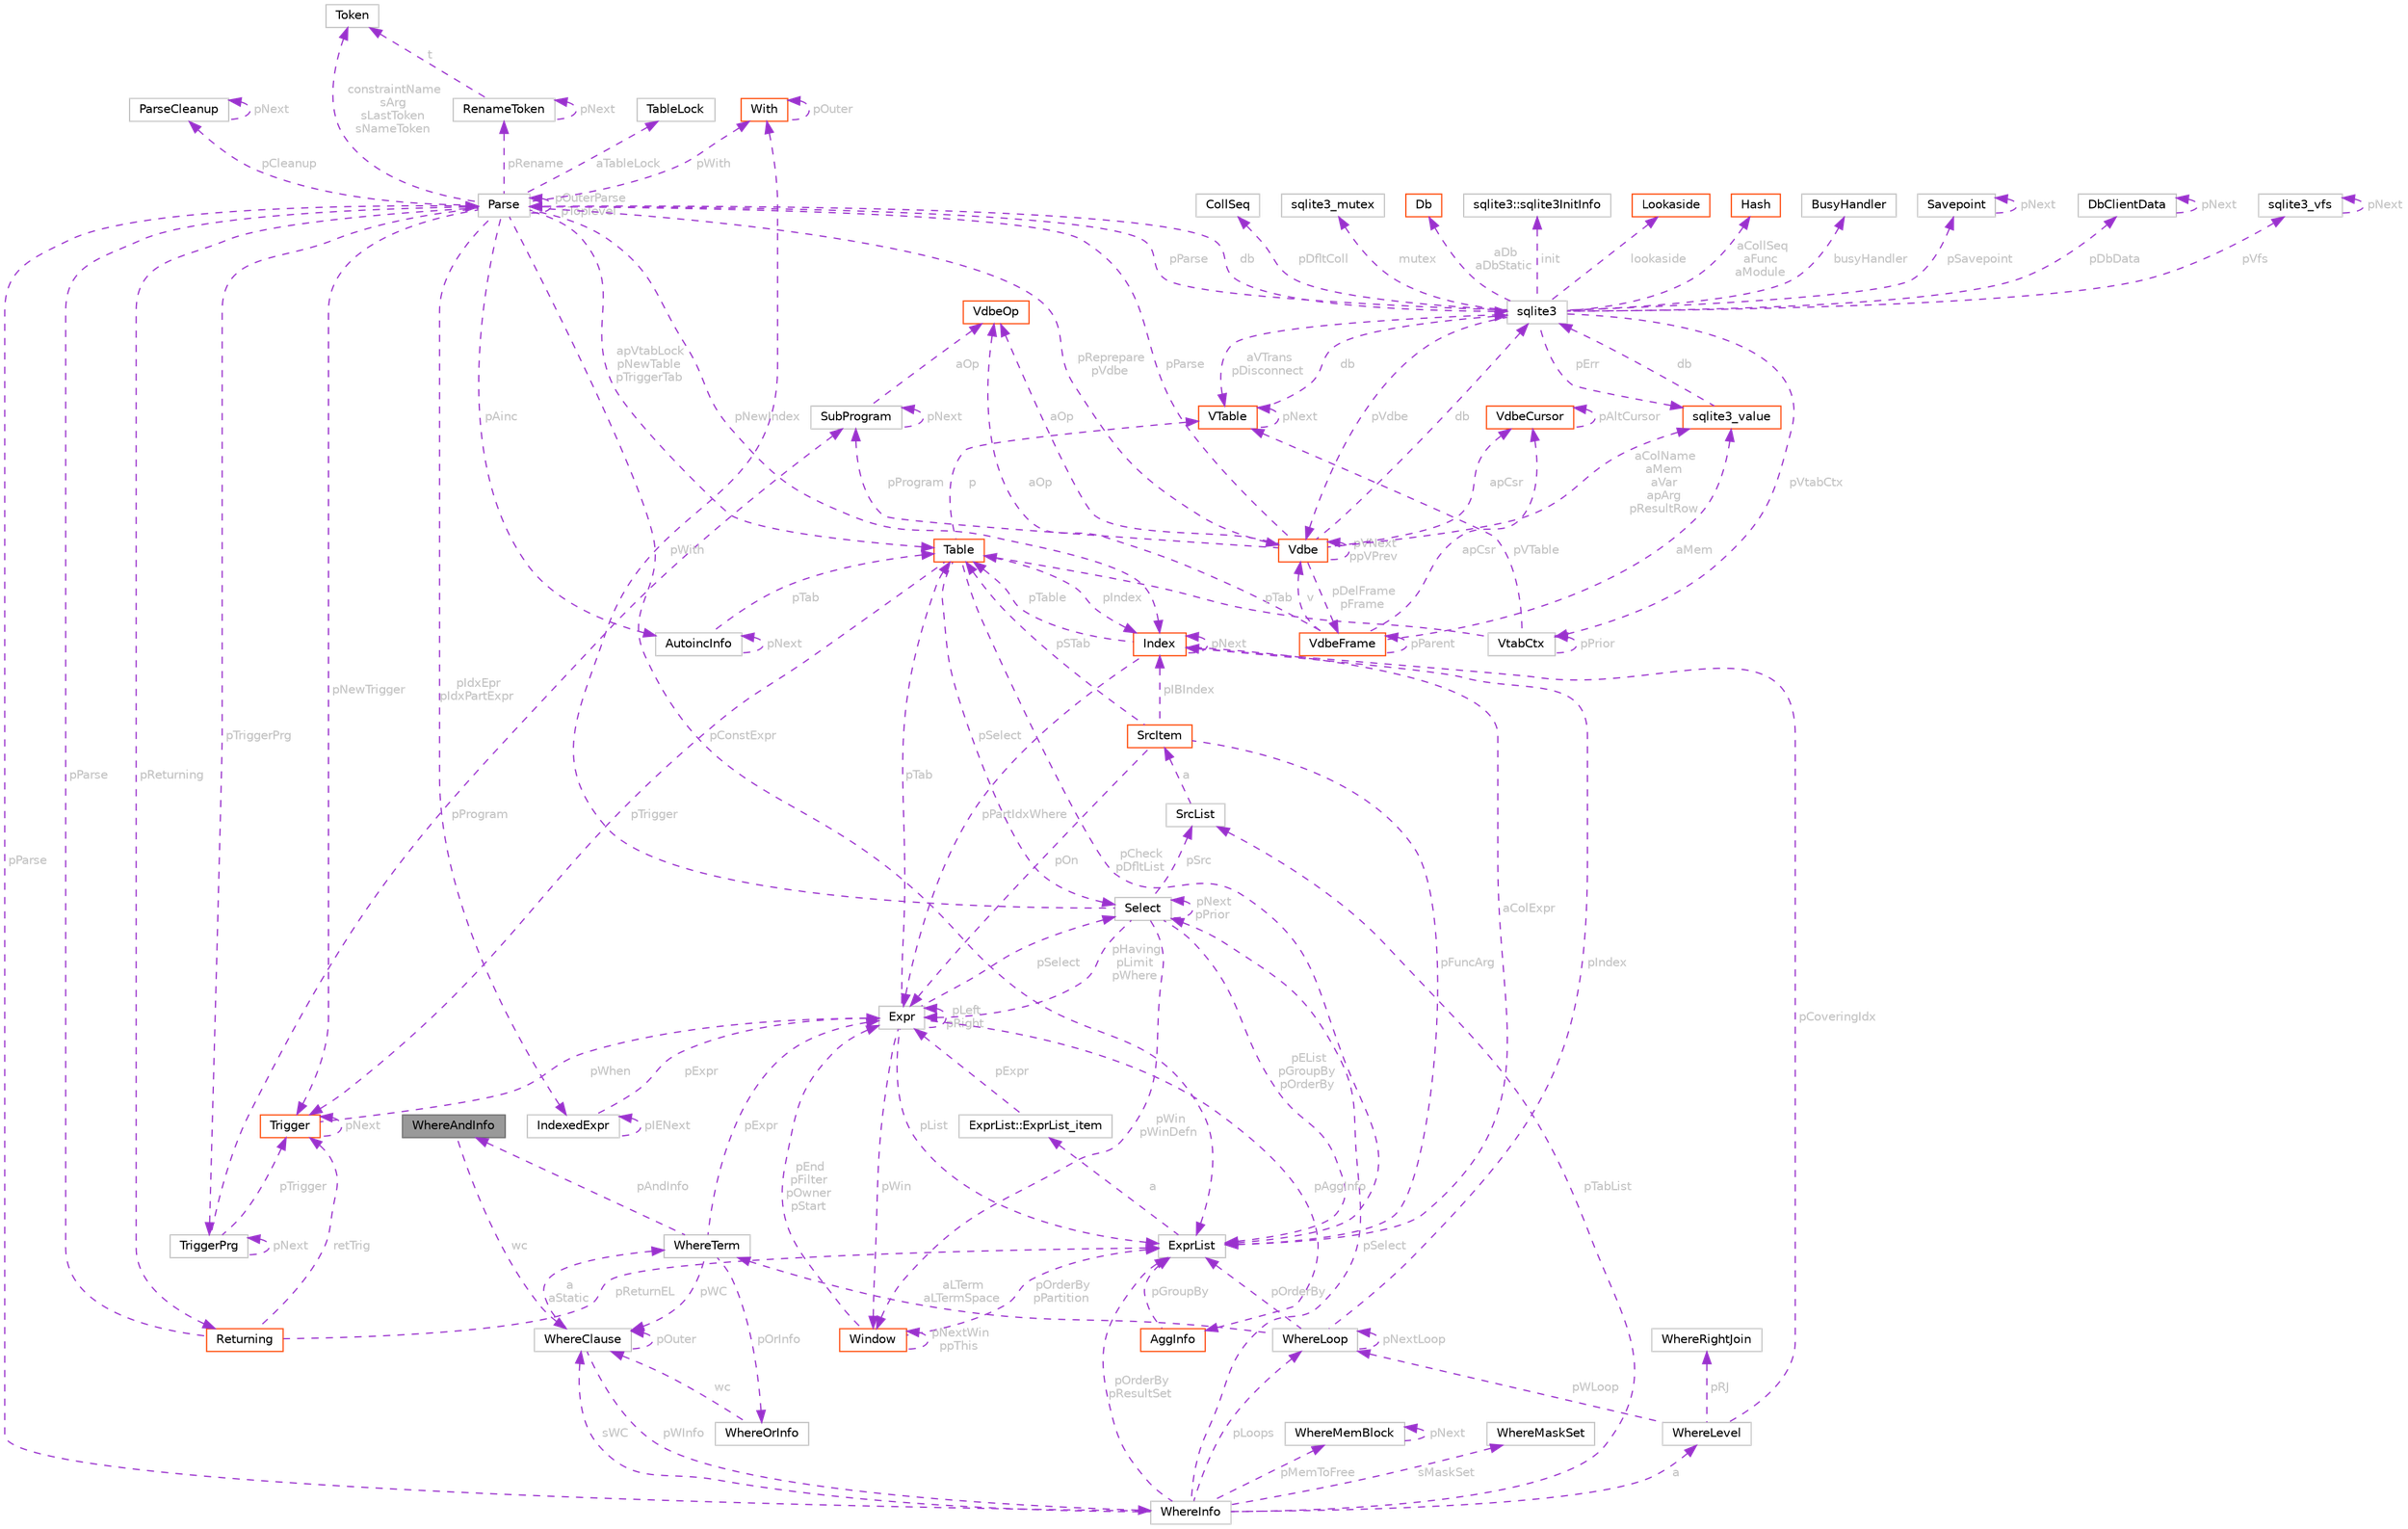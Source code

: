 digraph "WhereAndInfo"
{
 // LATEX_PDF_SIZE
  bgcolor="transparent";
  edge [fontname=Helvetica,fontsize=10,labelfontname=Helvetica,labelfontsize=10];
  node [fontname=Helvetica,fontsize=10,shape=box,height=0.2,width=0.4];
  Node1 [id="Node000001",label="WhereAndInfo",height=0.2,width=0.4,color="gray40", fillcolor="grey60", style="filled", fontcolor="black",tooltip=" "];
  Node2 -> Node1 [id="edge1_Node000001_Node000002",dir="back",color="darkorchid3",style="dashed",tooltip=" ",label=" wc",fontcolor="grey" ];
  Node2 [id="Node000002",label="WhereClause",height=0.2,width=0.4,color="grey75", fillcolor="white", style="filled",URL="$structWhereClause.html",tooltip=" "];
  Node3 -> Node2 [id="edge2_Node000002_Node000003",dir="back",color="darkorchid3",style="dashed",tooltip=" ",label=" pWInfo",fontcolor="grey" ];
  Node3 [id="Node000003",label="WhereInfo",height=0.2,width=0.4,color="grey75", fillcolor="white", style="filled",URL="$structWhereInfo.html",tooltip=" "];
  Node4 -> Node3 [id="edge3_Node000003_Node000004",dir="back",color="darkorchid3",style="dashed",tooltip=" ",label=" pParse",fontcolor="grey" ];
  Node4 [id="Node000004",label="Parse",height=0.2,width=0.4,color="grey75", fillcolor="white", style="filled",URL="$structParse.html",tooltip=" "];
  Node5 -> Node4 [id="edge4_Node000004_Node000005",dir="back",color="darkorchid3",style="dashed",tooltip=" ",label=" db",fontcolor="grey" ];
  Node5 [id="Node000005",label="sqlite3",height=0.2,width=0.4,color="grey75", fillcolor="white", style="filled",URL="$structsqlite3.html",tooltip=" "];
  Node6 -> Node5 [id="edge5_Node000005_Node000006",dir="back",color="darkorchid3",style="dashed",tooltip=" ",label=" pVfs",fontcolor="grey" ];
  Node6 [id="Node000006",label="sqlite3_vfs",height=0.2,width=0.4,color="grey75", fillcolor="white", style="filled",URL="$structsqlite3__vfs.html",tooltip=" "];
  Node6 -> Node6 [id="edge6_Node000006_Node000006",dir="back",color="darkorchid3",style="dashed",tooltip=" ",label=" pNext",fontcolor="grey" ];
  Node7 -> Node5 [id="edge7_Node000005_Node000007",dir="back",color="darkorchid3",style="dashed",tooltip=" ",label=" pVdbe",fontcolor="grey" ];
  Node7 [id="Node000007",label="Vdbe",height=0.2,width=0.4,color="orangered", fillcolor="white", style="filled",URL="$structVdbe.html",tooltip=" "];
  Node5 -> Node7 [id="edge8_Node000007_Node000005",dir="back",color="darkorchid3",style="dashed",tooltip=" ",label=" db",fontcolor="grey" ];
  Node7 -> Node7 [id="edge9_Node000007_Node000007",dir="back",color="darkorchid3",style="dashed",tooltip=" ",label=" pVNext\nppVPrev",fontcolor="grey" ];
  Node4 -> Node7 [id="edge10_Node000007_Node000004",dir="back",color="darkorchid3",style="dashed",tooltip=" ",label=" pParse",fontcolor="grey" ];
  Node8 -> Node7 [id="edge11_Node000007_Node000008",dir="back",color="darkorchid3",style="dashed",tooltip=" ",label=" aColName\naMem\naVar\napArg\npResultRow",fontcolor="grey" ];
  Node8 [id="Node000008",label="sqlite3_value",height=0.2,width=0.4,color="orangered", fillcolor="white", style="filled",URL="$structsqlite3__value.html",tooltip=" "];
  Node5 -> Node8 [id="edge12_Node000008_Node000005",dir="back",color="darkorchid3",style="dashed",tooltip=" ",label=" db",fontcolor="grey" ];
  Node12 -> Node7 [id="edge13_Node000007_Node000012",dir="back",color="darkorchid3",style="dashed",tooltip=" ",label=" apCsr",fontcolor="grey" ];
  Node12 [id="Node000012",label="VdbeCursor",height=0.2,width=0.4,color="orangered", fillcolor="white", style="filled",URL="$structVdbeCursor.html",tooltip=" "];
  Node12 -> Node12 [id="edge14_Node000012_Node000012",dir="back",color="darkorchid3",style="dashed",tooltip=" ",label=" pAltCursor",fontcolor="grey" ];
  Node47 -> Node7 [id="edge15_Node000007_Node000047",dir="back",color="darkorchid3",style="dashed",tooltip=" ",label=" aOp",fontcolor="grey" ];
  Node47 [id="Node000047",label="VdbeOp",height=0.2,width=0.4,color="orangered", fillcolor="white", style="filled",URL="$structVdbeOp.html",tooltip=" "];
  Node82 -> Node7 [id="edge16_Node000007_Node000082",dir="back",color="darkorchid3",style="dashed",tooltip=" ",label=" pDelFrame\npFrame",fontcolor="grey" ];
  Node82 [id="Node000082",label="VdbeFrame",height=0.2,width=0.4,color="orangered", fillcolor="white", style="filled",URL="$structVdbeFrame.html",tooltip=" "];
  Node7 -> Node82 [id="edge17_Node000082_Node000007",dir="back",color="darkorchid3",style="dashed",tooltip=" ",label=" v",fontcolor="grey" ];
  Node82 -> Node82 [id="edge18_Node000082_Node000082",dir="back",color="darkorchid3",style="dashed",tooltip=" ",label=" pParent",fontcolor="grey" ];
  Node47 -> Node82 [id="edge19_Node000082_Node000047",dir="back",color="darkorchid3",style="dashed",tooltip=" ",label=" aOp",fontcolor="grey" ];
  Node8 -> Node82 [id="edge20_Node000082_Node000008",dir="back",color="darkorchid3",style="dashed",tooltip=" ",label=" aMem",fontcolor="grey" ];
  Node12 -> Node82 [id="edge21_Node000082_Node000012",dir="back",color="darkorchid3",style="dashed",tooltip=" ",label=" apCsr",fontcolor="grey" ];
  Node80 -> Node7 [id="edge22_Node000007_Node000080",dir="back",color="darkorchid3",style="dashed",tooltip=" ",label=" pProgram",fontcolor="grey" ];
  Node80 [id="Node000080",label="SubProgram",height=0.2,width=0.4,color="grey75", fillcolor="white", style="filled",URL="$structSubProgram.html",tooltip=" "];
  Node47 -> Node80 [id="edge23_Node000080_Node000047",dir="back",color="darkorchid3",style="dashed",tooltip=" ",label=" aOp",fontcolor="grey" ];
  Node80 -> Node80 [id="edge24_Node000080_Node000080",dir="back",color="darkorchid3",style="dashed",tooltip=" ",label=" pNext",fontcolor="grey" ];
  Node29 -> Node5 [id="edge25_Node000005_Node000029",dir="back",color="darkorchid3",style="dashed",tooltip=" ",label=" pDfltColl",fontcolor="grey" ];
  Node29 [id="Node000029",label="CollSeq",height=0.2,width=0.4,color="grey75", fillcolor="white", style="filled",URL="$structCollSeq.html",tooltip=" "];
  Node31 -> Node5 [id="edge26_Node000005_Node000031",dir="back",color="darkorchid3",style="dashed",tooltip=" ",label=" mutex",fontcolor="grey" ];
  Node31 [id="Node000031",label="sqlite3_mutex",height=0.2,width=0.4,color="grey75", fillcolor="white", style="filled",URL="$structsqlite3__mutex.html",tooltip=" "];
  Node84 -> Node5 [id="edge27_Node000005_Node000084",dir="back",color="darkorchid3",style="dashed",tooltip=" ",label=" aDb\naDbStatic",fontcolor="grey" ];
  Node84 [id="Node000084",label="Db",height=0.2,width=0.4,color="orangered", fillcolor="white", style="filled",URL="$structDb.html",tooltip=" "];
  Node85 -> Node5 [id="edge28_Node000005_Node000085",dir="back",color="darkorchid3",style="dashed",tooltip=" ",label=" init",fontcolor="grey" ];
  Node85 [id="Node000085",label="sqlite3::sqlite3InitInfo",height=0.2,width=0.4,color="grey75", fillcolor="white", style="filled",URL="$structsqlite3_1_1sqlite3InitInfo.html",tooltip=" "];
  Node4 -> Node5 [id="edge29_Node000005_Node000004",dir="back",color="darkorchid3",style="dashed",tooltip=" ",label=" pParse",fontcolor="grey" ];
  Node8 -> Node5 [id="edge30_Node000005_Node000008",dir="back",color="darkorchid3",style="dashed",tooltip=" ",label=" pErr",fontcolor="grey" ];
  Node86 -> Node5 [id="edge31_Node000005_Node000086",dir="back",color="darkorchid3",style="dashed",tooltip=" ",label=" lookaside",fontcolor="grey" ];
  Node86 [id="Node000086",label="Lookaside",height=0.2,width=0.4,color="orangered", fillcolor="white", style="filled",URL="$structLookaside.html",tooltip=" "];
  Node56 -> Node5 [id="edge32_Node000005_Node000056",dir="back",color="darkorchid3",style="dashed",tooltip=" ",label=" aCollSeq\naFunc\naModule",fontcolor="grey" ];
  Node56 [id="Node000056",label="Hash",height=0.2,width=0.4,color="orangered", fillcolor="white", style="filled",URL="$structHash.html",tooltip=" "];
  Node88 -> Node5 [id="edge33_Node000005_Node000088",dir="back",color="darkorchid3",style="dashed",tooltip=" ",label=" pVtabCtx",fontcolor="grey" ];
  Node88 [id="Node000088",label="VtabCtx",height=0.2,width=0.4,color="grey75", fillcolor="white", style="filled",URL="$structVtabCtx.html",tooltip=" "];
  Node50 -> Node88 [id="edge34_Node000088_Node000050",dir="back",color="darkorchid3",style="dashed",tooltip=" ",label=" pVTable",fontcolor="grey" ];
  Node50 [id="Node000050",label="VTable",height=0.2,width=0.4,color="orangered", fillcolor="white", style="filled",URL="$structVTable.html",tooltip=" "];
  Node5 -> Node50 [id="edge35_Node000050_Node000005",dir="back",color="darkorchid3",style="dashed",tooltip=" ",label=" db",fontcolor="grey" ];
  Node50 -> Node50 [id="edge36_Node000050_Node000050",dir="back",color="darkorchid3",style="dashed",tooltip=" ",label=" pNext",fontcolor="grey" ];
  Node52 -> Node88 [id="edge37_Node000088_Node000052",dir="back",color="darkorchid3",style="dashed",tooltip=" ",label=" pTab",fontcolor="grey" ];
  Node52 [id="Node000052",label="Table",height=0.2,width=0.4,color="orangered", fillcolor="white", style="filled",URL="$structTable.html",tooltip=" "];
  Node54 -> Node52 [id="edge38_Node000052_Node000054",dir="back",color="darkorchid3",style="dashed",tooltip=" ",label=" pIndex",fontcolor="grey" ];
  Node54 [id="Node000054",label="Index",height=0.2,width=0.4,color="orangered", fillcolor="white", style="filled",URL="$structIndex.html",tooltip=" "];
  Node52 -> Node54 [id="edge39_Node000054_Node000052",dir="back",color="darkorchid3",style="dashed",tooltip=" ",label=" pTable",fontcolor="grey" ];
  Node54 -> Node54 [id="edge40_Node000054_Node000054",dir="back",color="darkorchid3",style="dashed",tooltip=" ",label=" pNext",fontcolor="grey" ];
  Node59 -> Node54 [id="edge41_Node000054_Node000059",dir="back",color="darkorchid3",style="dashed",tooltip=" ",label=" pPartIdxWhere",fontcolor="grey" ];
  Node59 [id="Node000059",label="Expr",height=0.2,width=0.4,color="grey75", fillcolor="white", style="filled",URL="$structExpr.html",tooltip=" "];
  Node59 -> Node59 [id="edge42_Node000059_Node000059",dir="back",color="darkorchid3",style="dashed",tooltip=" ",label=" pLeft\npRight",fontcolor="grey" ];
  Node60 -> Node59 [id="edge43_Node000059_Node000060",dir="back",color="darkorchid3",style="dashed",tooltip=" ",label=" pList",fontcolor="grey" ];
  Node60 [id="Node000060",label="ExprList",height=0.2,width=0.4,color="grey75", fillcolor="white", style="filled",URL="$structExprList.html",tooltip=" "];
  Node61 -> Node60 [id="edge44_Node000060_Node000061",dir="back",color="darkorchid3",style="dashed",tooltip=" ",label=" a",fontcolor="grey" ];
  Node61 [id="Node000061",label="ExprList::ExprList_item",height=0.2,width=0.4,color="grey75", fillcolor="white", style="filled",URL="$structExprList_1_1ExprList__item.html",tooltip=" "];
  Node59 -> Node61 [id="edge45_Node000061_Node000059",dir="back",color="darkorchid3",style="dashed",tooltip=" ",label=" pExpr",fontcolor="grey" ];
  Node62 -> Node59 [id="edge46_Node000059_Node000062",dir="back",color="darkorchid3",style="dashed",tooltip=" ",label=" pSelect",fontcolor="grey" ];
  Node62 [id="Node000062",label="Select",height=0.2,width=0.4,color="grey75", fillcolor="white", style="filled",URL="$structSelect.html",tooltip=" "];
  Node60 -> Node62 [id="edge47_Node000062_Node000060",dir="back",color="darkorchid3",style="dashed",tooltip=" ",label=" pEList\npGroupBy\npOrderBy",fontcolor="grey" ];
  Node63 -> Node62 [id="edge48_Node000062_Node000063",dir="back",color="darkorchid3",style="dashed",tooltip=" ",label=" pSrc",fontcolor="grey" ];
  Node63 [id="Node000063",label="SrcList",height=0.2,width=0.4,color="grey75", fillcolor="white", style="filled",URL="$structSrcList.html",tooltip=" "];
  Node64 -> Node63 [id="edge49_Node000063_Node000064",dir="back",color="darkorchid3",style="dashed",tooltip=" ",label=" a",fontcolor="grey" ];
  Node64 [id="Node000064",label="SrcItem",height=0.2,width=0.4,color="orangered", fillcolor="white", style="filled",URL="$structSrcItem.html",tooltip=" "];
  Node52 -> Node64 [id="edge50_Node000064_Node000052",dir="back",color="darkorchid3",style="dashed",tooltip=" ",label=" pSTab",fontcolor="grey" ];
  Node60 -> Node64 [id="edge51_Node000064_Node000060",dir="back",color="darkorchid3",style="dashed",tooltip=" ",label=" pFuncArg",fontcolor="grey" ];
  Node54 -> Node64 [id="edge52_Node000064_Node000054",dir="back",color="darkorchid3",style="dashed",tooltip=" ",label=" pIBIndex",fontcolor="grey" ];
  Node59 -> Node64 [id="edge53_Node000064_Node000059",dir="back",color="darkorchid3",style="dashed",tooltip=" ",label=" pOn",fontcolor="grey" ];
  Node59 -> Node62 [id="edge54_Node000062_Node000059",dir="back",color="darkorchid3",style="dashed",tooltip=" ",label=" pHaving\npLimit\npWhere",fontcolor="grey" ];
  Node62 -> Node62 [id="edge55_Node000062_Node000062",dir="back",color="darkorchid3",style="dashed",tooltip=" ",label=" pNext\npPrior",fontcolor="grey" ];
  Node69 -> Node62 [id="edge56_Node000062_Node000069",dir="back",color="darkorchid3",style="dashed",tooltip=" ",label=" pWith",fontcolor="grey" ];
  Node69 [id="Node000069",label="With",height=0.2,width=0.4,color="orangered", fillcolor="white", style="filled",URL="$structWith.html",tooltip=" "];
  Node69 -> Node69 [id="edge57_Node000069_Node000069",dir="back",color="darkorchid3",style="dashed",tooltip=" ",label=" pOuter",fontcolor="grey" ];
  Node71 -> Node62 [id="edge58_Node000062_Node000071",dir="back",color="darkorchid3",style="dashed",tooltip=" ",label=" pWin\npWinDefn",fontcolor="grey" ];
  Node71 [id="Node000071",label="Window",height=0.2,width=0.4,color="orangered", fillcolor="white", style="filled",URL="$structWindow.html",tooltip=" "];
  Node60 -> Node71 [id="edge59_Node000071_Node000060",dir="back",color="darkorchid3",style="dashed",tooltip=" ",label=" pOrderBy\npPartition",fontcolor="grey" ];
  Node59 -> Node71 [id="edge60_Node000071_Node000059",dir="back",color="darkorchid3",style="dashed",tooltip=" ",label=" pEnd\npFilter\npOwner\npStart",fontcolor="grey" ];
  Node71 -> Node71 [id="edge61_Node000071_Node000071",dir="back",color="darkorchid3",style="dashed",tooltip=" ",label=" pNextWin\nppThis",fontcolor="grey" ];
  Node72 -> Node59 [id="edge62_Node000059_Node000072",dir="back",color="darkorchid3",style="dashed",tooltip=" ",label=" pAggInfo",fontcolor="grey" ];
  Node72 [id="Node000072",label="AggInfo",height=0.2,width=0.4,color="orangered", fillcolor="white", style="filled",URL="$structAggInfo.html",tooltip=" "];
  Node60 -> Node72 [id="edge63_Node000072_Node000060",dir="back",color="darkorchid3",style="dashed",tooltip=" ",label=" pGroupBy",fontcolor="grey" ];
  Node52 -> Node59 [id="edge64_Node000059_Node000052",dir="back",color="darkorchid3",style="dashed",tooltip=" ",label=" pTab",fontcolor="grey" ];
  Node71 -> Node59 [id="edge65_Node000059_Node000071",dir="back",color="darkorchid3",style="dashed",tooltip=" ",label=" pWin",fontcolor="grey" ];
  Node60 -> Node54 [id="edge66_Node000054_Node000060",dir="back",color="darkorchid3",style="dashed",tooltip=" ",label=" aColExpr",fontcolor="grey" ];
  Node60 -> Node52 [id="edge67_Node000052_Node000060",dir="back",color="darkorchid3",style="dashed",tooltip=" ",label=" pCheck\npDfltList",fontcolor="grey" ];
  Node62 -> Node52 [id="edge68_Node000052_Node000062",dir="back",color="darkorchid3",style="dashed",tooltip=" ",label=" pSelect",fontcolor="grey" ];
  Node50 -> Node52 [id="edge69_Node000052_Node000050",dir="back",color="darkorchid3",style="dashed",tooltip=" ",label=" p",fontcolor="grey" ];
  Node76 -> Node52 [id="edge70_Node000052_Node000076",dir="back",color="darkorchid3",style="dashed",tooltip=" ",label=" pTrigger",fontcolor="grey" ];
  Node76 [id="Node000076",label="Trigger",height=0.2,width=0.4,color="orangered", fillcolor="white", style="filled",URL="$structTrigger.html",tooltip=" "];
  Node59 -> Node76 [id="edge71_Node000076_Node000059",dir="back",color="darkorchid3",style="dashed",tooltip=" ",label=" pWhen",fontcolor="grey" ];
  Node76 -> Node76 [id="edge72_Node000076_Node000076",dir="back",color="darkorchid3",style="dashed",tooltip=" ",label=" pNext",fontcolor="grey" ];
  Node88 -> Node88 [id="edge73_Node000088_Node000088",dir="back",color="darkorchid3",style="dashed",tooltip=" ",label=" pPrior",fontcolor="grey" ];
  Node50 -> Node5 [id="edge74_Node000005_Node000050",dir="back",color="darkorchid3",style="dashed",tooltip=" ",label=" aVTrans\npDisconnect",fontcolor="grey" ];
  Node89 -> Node5 [id="edge75_Node000005_Node000089",dir="back",color="darkorchid3",style="dashed",tooltip=" ",label=" busyHandler",fontcolor="grey" ];
  Node89 [id="Node000089",label="BusyHandler",height=0.2,width=0.4,color="grey75", fillcolor="white", style="filled",URL="$structBusyHandler.html",tooltip=" "];
  Node90 -> Node5 [id="edge76_Node000005_Node000090",dir="back",color="darkorchid3",style="dashed",tooltip=" ",label=" pSavepoint",fontcolor="grey" ];
  Node90 [id="Node000090",label="Savepoint",height=0.2,width=0.4,color="grey75", fillcolor="white", style="filled",URL="$structSavepoint.html",tooltip=" "];
  Node90 -> Node90 [id="edge77_Node000090_Node000090",dir="back",color="darkorchid3",style="dashed",tooltip=" ",label=" pNext",fontcolor="grey" ];
  Node91 -> Node5 [id="edge78_Node000005_Node000091",dir="back",color="darkorchid3",style="dashed",tooltip=" ",label=" pDbData",fontcolor="grey" ];
  Node91 [id="Node000091",label="DbClientData",height=0.2,width=0.4,color="grey75", fillcolor="white", style="filled",URL="$structDbClientData.html",tooltip=" "];
  Node91 -> Node91 [id="edge79_Node000091_Node000091",dir="back",color="darkorchid3",style="dashed",tooltip=" ",label=" pNext",fontcolor="grey" ];
  Node7 -> Node4 [id="edge80_Node000004_Node000007",dir="back",color="darkorchid3",style="dashed",tooltip=" ",label=" pReprepare\npVdbe",fontcolor="grey" ];
  Node60 -> Node4 [id="edge81_Node000004_Node000060",dir="back",color="darkorchid3",style="dashed",tooltip=" ",label=" pConstExpr",fontcolor="grey" ];
  Node92 -> Node4 [id="edge82_Node000004_Node000092",dir="back",color="darkorchid3",style="dashed",tooltip=" ",label=" pIdxEpr\npIdxPartExpr",fontcolor="grey" ];
  Node92 [id="Node000092",label="IndexedExpr",height=0.2,width=0.4,color="grey75", fillcolor="white", style="filled",URL="$structIndexedExpr.html",tooltip=" "];
  Node59 -> Node92 [id="edge83_Node000092_Node000059",dir="back",color="darkorchid3",style="dashed",tooltip=" ",label=" pExpr",fontcolor="grey" ];
  Node92 -> Node92 [id="edge84_Node000092_Node000092",dir="back",color="darkorchid3",style="dashed",tooltip=" ",label=" pIENext",fontcolor="grey" ];
  Node93 -> Node4 [id="edge85_Node000004_Node000093",dir="back",color="darkorchid3",style="dashed",tooltip=" ",label=" aTableLock",fontcolor="grey" ];
  Node93 [id="Node000093",label="TableLock",height=0.2,width=0.4,color="grey75", fillcolor="white", style="filled",URL="$structTableLock.html",tooltip=" "];
  Node94 -> Node4 [id="edge86_Node000004_Node000094",dir="back",color="darkorchid3",style="dashed",tooltip=" ",label=" pAinc",fontcolor="grey" ];
  Node94 [id="Node000094",label="AutoincInfo",height=0.2,width=0.4,color="grey75", fillcolor="white", style="filled",URL="$structAutoincInfo.html",tooltip=" "];
  Node94 -> Node94 [id="edge87_Node000094_Node000094",dir="back",color="darkorchid3",style="dashed",tooltip=" ",label=" pNext",fontcolor="grey" ];
  Node52 -> Node94 [id="edge88_Node000094_Node000052",dir="back",color="darkorchid3",style="dashed",tooltip=" ",label=" pTab",fontcolor="grey" ];
  Node4 -> Node4 [id="edge89_Node000004_Node000004",dir="back",color="darkorchid3",style="dashed",tooltip=" ",label=" pOuterParse\npToplevel",fontcolor="grey" ];
  Node52 -> Node4 [id="edge90_Node000004_Node000052",dir="back",color="darkorchid3",style="dashed",tooltip=" ",label=" apVtabLock\npNewTable\npTriggerTab",fontcolor="grey" ];
  Node95 -> Node4 [id="edge91_Node000004_Node000095",dir="back",color="darkorchid3",style="dashed",tooltip=" ",label=" pTriggerPrg",fontcolor="grey" ];
  Node95 [id="Node000095",label="TriggerPrg",height=0.2,width=0.4,color="grey75", fillcolor="white", style="filled",URL="$structTriggerPrg.html",tooltip=" "];
  Node76 -> Node95 [id="edge92_Node000095_Node000076",dir="back",color="darkorchid3",style="dashed",tooltip=" ",label=" pTrigger",fontcolor="grey" ];
  Node95 -> Node95 [id="edge93_Node000095_Node000095",dir="back",color="darkorchid3",style="dashed",tooltip=" ",label=" pNext",fontcolor="grey" ];
  Node80 -> Node95 [id="edge94_Node000095_Node000080",dir="back",color="darkorchid3",style="dashed",tooltip=" ",label=" pProgram",fontcolor="grey" ];
  Node96 -> Node4 [id="edge95_Node000004_Node000096",dir="back",color="darkorchid3",style="dashed",tooltip=" ",label=" pCleanup",fontcolor="grey" ];
  Node96 [id="Node000096",label="ParseCleanup",height=0.2,width=0.4,color="grey75", fillcolor="white", style="filled",URL="$structParseCleanup.html",tooltip=" "];
  Node96 -> Node96 [id="edge96_Node000096_Node000096",dir="back",color="darkorchid3",style="dashed",tooltip=" ",label=" pNext",fontcolor="grey" ];
  Node97 -> Node4 [id="edge97_Node000004_Node000097",dir="back",color="darkorchid3",style="dashed",tooltip=" ",label=" constraintName\nsArg\nsLastToken\nsNameToken",fontcolor="grey" ];
  Node97 [id="Node000097",label="Token",height=0.2,width=0.4,color="grey75", fillcolor="white", style="filled",URL="$structToken.html",tooltip=" "];
  Node98 -> Node4 [id="edge98_Node000004_Node000098",dir="back",color="darkorchid3",style="dashed",tooltip=" ",label=" pReturning",fontcolor="grey" ];
  Node98 [id="Node000098",label="Returning",height=0.2,width=0.4,color="orangered", fillcolor="white", style="filled",URL="$structReturning.html",tooltip=" "];
  Node4 -> Node98 [id="edge99_Node000098_Node000004",dir="back",color="darkorchid3",style="dashed",tooltip=" ",label=" pParse",fontcolor="grey" ];
  Node60 -> Node98 [id="edge100_Node000098_Node000060",dir="back",color="darkorchid3",style="dashed",tooltip=" ",label=" pReturnEL",fontcolor="grey" ];
  Node76 -> Node98 [id="edge101_Node000098_Node000076",dir="back",color="darkorchid3",style="dashed",tooltip=" ",label=" retTrig",fontcolor="grey" ];
  Node54 -> Node4 [id="edge102_Node000004_Node000054",dir="back",color="darkorchid3",style="dashed",tooltip=" ",label=" pNewIndex",fontcolor="grey" ];
  Node76 -> Node4 [id="edge103_Node000004_Node000076",dir="back",color="darkorchid3",style="dashed",tooltip=" ",label=" pNewTrigger",fontcolor="grey" ];
  Node69 -> Node4 [id="edge104_Node000004_Node000069",dir="back",color="darkorchid3",style="dashed",tooltip=" ",label=" pWith",fontcolor="grey" ];
  Node99 -> Node4 [id="edge105_Node000004_Node000099",dir="back",color="darkorchid3",style="dashed",tooltip=" ",label=" pRename",fontcolor="grey" ];
  Node99 [id="Node000099",label="RenameToken",height=0.2,width=0.4,color="grey75", fillcolor="white", style="filled",URL="$structRenameToken.html",tooltip=" "];
  Node97 -> Node99 [id="edge106_Node000099_Node000097",dir="back",color="darkorchid3",style="dashed",tooltip=" ",label=" t",fontcolor="grey" ];
  Node99 -> Node99 [id="edge107_Node000099_Node000099",dir="back",color="darkorchid3",style="dashed",tooltip=" ",label=" pNext",fontcolor="grey" ];
  Node63 -> Node3 [id="edge108_Node000003_Node000063",dir="back",color="darkorchid3",style="dashed",tooltip=" ",label=" pTabList",fontcolor="grey" ];
  Node60 -> Node3 [id="edge109_Node000003_Node000060",dir="back",color="darkorchid3",style="dashed",tooltip=" ",label=" pOrderBy\npResultSet",fontcolor="grey" ];
  Node62 -> Node3 [id="edge110_Node000003_Node000062",dir="back",color="darkorchid3",style="dashed",tooltip=" ",label=" pSelect",fontcolor="grey" ];
  Node100 -> Node3 [id="edge111_Node000003_Node000100",dir="back",color="darkorchid3",style="dashed",tooltip=" ",label=" pLoops",fontcolor="grey" ];
  Node100 [id="Node000100",label="WhereLoop",height=0.2,width=0.4,color="grey75", fillcolor="white", style="filled",URL="$structWhereLoop.html",tooltip=" "];
  Node54 -> Node100 [id="edge112_Node000100_Node000054",dir="back",color="darkorchid3",style="dashed",tooltip=" ",label=" pIndex",fontcolor="grey" ];
  Node60 -> Node100 [id="edge113_Node000100_Node000060",dir="back",color="darkorchid3",style="dashed",tooltip=" ",label=" pOrderBy",fontcolor="grey" ];
  Node101 -> Node100 [id="edge114_Node000100_Node000101",dir="back",color="darkorchid3",style="dashed",tooltip=" ",label=" aLTerm\naLTermSpace",fontcolor="grey" ];
  Node101 [id="Node000101",label="WhereTerm",height=0.2,width=0.4,color="grey75", fillcolor="white", style="filled",URL="$structWhereTerm.html",tooltip=" "];
  Node59 -> Node101 [id="edge115_Node000101_Node000059",dir="back",color="darkorchid3",style="dashed",tooltip=" ",label=" pExpr",fontcolor="grey" ];
  Node2 -> Node101 [id="edge116_Node000101_Node000002",dir="back",color="darkorchid3",style="dashed",tooltip=" ",label=" pWC",fontcolor="grey" ];
  Node102 -> Node101 [id="edge117_Node000101_Node000102",dir="back",color="darkorchid3",style="dashed",tooltip=" ",label=" pOrInfo",fontcolor="grey" ];
  Node102 [id="Node000102",label="WhereOrInfo",height=0.2,width=0.4,color="grey75", fillcolor="white", style="filled",URL="$structWhereOrInfo.html",tooltip=" "];
  Node2 -> Node102 [id="edge118_Node000102_Node000002",dir="back",color="darkorchid3",style="dashed",tooltip=" ",label=" wc",fontcolor="grey" ];
  Node1 -> Node101 [id="edge119_Node000101_Node000001",dir="back",color="darkorchid3",style="dashed",tooltip=" ",label=" pAndInfo",fontcolor="grey" ];
  Node100 -> Node100 [id="edge120_Node000100_Node000100",dir="back",color="darkorchid3",style="dashed",tooltip=" ",label=" pNextLoop",fontcolor="grey" ];
  Node103 -> Node3 [id="edge121_Node000003_Node000103",dir="back",color="darkorchid3",style="dashed",tooltip=" ",label=" pMemToFree",fontcolor="grey" ];
  Node103 [id="Node000103",label="WhereMemBlock",height=0.2,width=0.4,color="grey75", fillcolor="white", style="filled",URL="$structWhereMemBlock.html",tooltip=" "];
  Node103 -> Node103 [id="edge122_Node000103_Node000103",dir="back",color="darkorchid3",style="dashed",tooltip=" ",label=" pNext",fontcolor="grey" ];
  Node2 -> Node3 [id="edge123_Node000003_Node000002",dir="back",color="darkorchid3",style="dashed",tooltip=" ",label=" sWC",fontcolor="grey" ];
  Node104 -> Node3 [id="edge124_Node000003_Node000104",dir="back",color="darkorchid3",style="dashed",tooltip=" ",label=" sMaskSet",fontcolor="grey" ];
  Node104 [id="Node000104",label="WhereMaskSet",height=0.2,width=0.4,color="grey75", fillcolor="white", style="filled",URL="$structWhereMaskSet.html",tooltip=" "];
  Node105 -> Node3 [id="edge125_Node000003_Node000105",dir="back",color="darkorchid3",style="dashed",tooltip=" ",label=" a",fontcolor="grey" ];
  Node105 [id="Node000105",label="WhereLevel",height=0.2,width=0.4,color="grey75", fillcolor="white", style="filled",URL="$structWhereLevel.html",tooltip=" "];
  Node106 -> Node105 [id="edge126_Node000105_Node000106",dir="back",color="darkorchid3",style="dashed",tooltip=" ",label=" pRJ",fontcolor="grey" ];
  Node106 [id="Node000106",label="WhereRightJoin",height=0.2,width=0.4,color="grey75", fillcolor="white", style="filled",URL="$structWhereRightJoin.html",tooltip=" "];
  Node54 -> Node105 [id="edge127_Node000105_Node000054",dir="back",color="darkorchid3",style="dashed",tooltip=" ",label=" pCoveringIdx",fontcolor="grey" ];
  Node100 -> Node105 [id="edge128_Node000105_Node000100",dir="back",color="darkorchid3",style="dashed",tooltip=" ",label=" pWLoop",fontcolor="grey" ];
  Node2 -> Node2 [id="edge129_Node000002_Node000002",dir="back",color="darkorchid3",style="dashed",tooltip=" ",label=" pOuter",fontcolor="grey" ];
  Node101 -> Node2 [id="edge130_Node000002_Node000101",dir="back",color="darkorchid3",style="dashed",tooltip=" ",label=" a\naStatic",fontcolor="grey" ];
}
